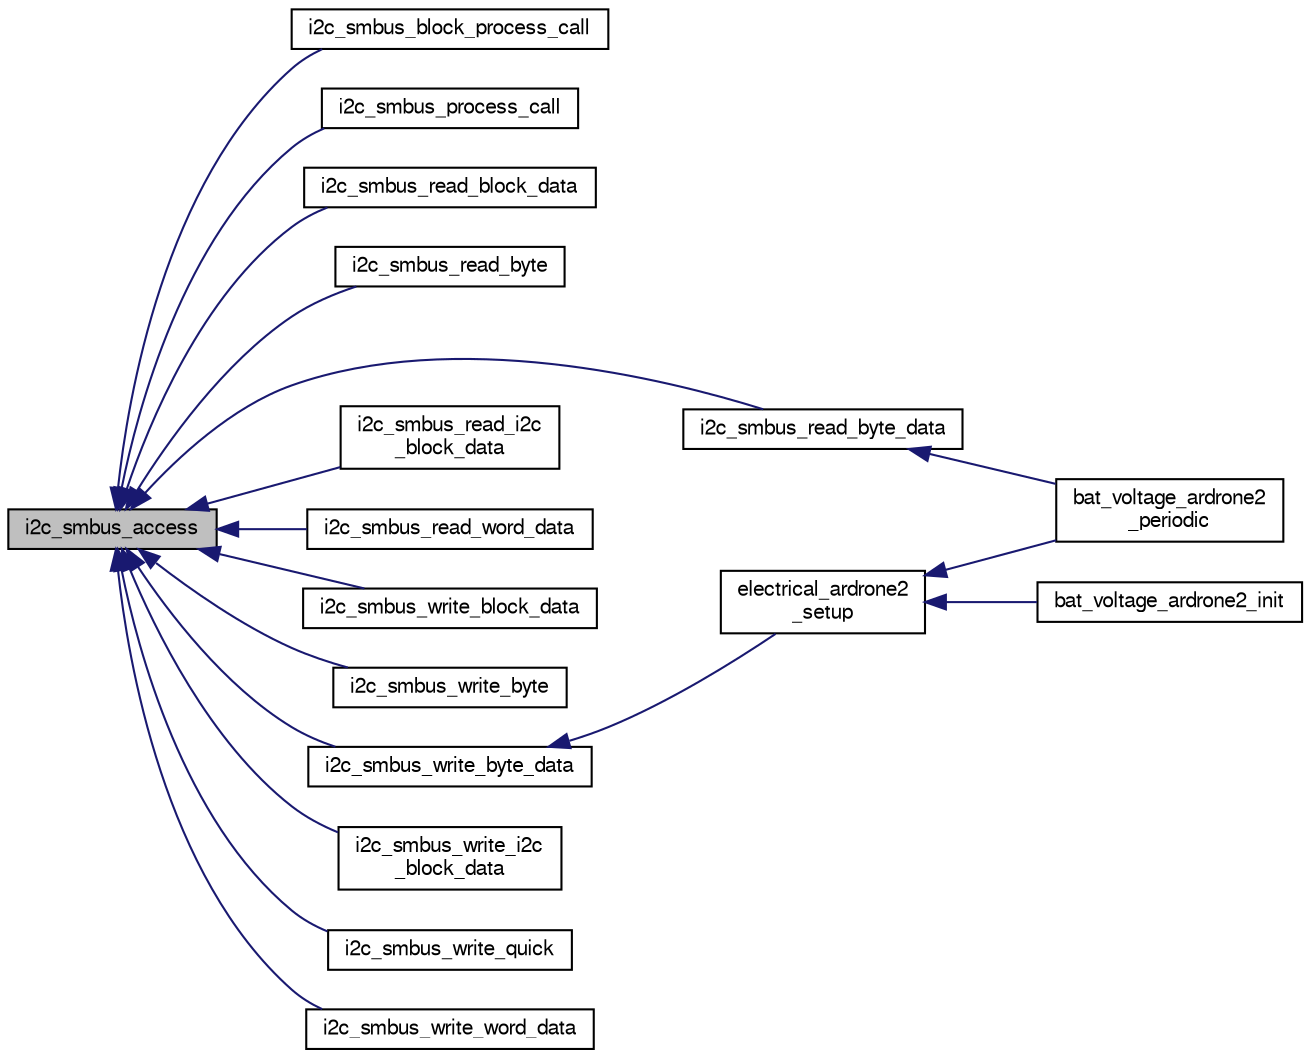 digraph "i2c_smbus_access"
{
  edge [fontname="FreeSans",fontsize="10",labelfontname="FreeSans",labelfontsize="10"];
  node [fontname="FreeSans",fontsize="10",shape=record];
  rankdir="LR";
  Node1 [label="i2c_smbus_access",height=0.2,width=0.4,color="black", fillcolor="grey75", style="filled", fontcolor="black"];
  Node1 -> Node2 [dir="back",color="midnightblue",fontsize="10",style="solid",fontname="FreeSans"];
  Node2 [label="i2c_smbus_block_process_call",height=0.2,width=0.4,color="black", fillcolor="white", style="filled",URL="$i2c__smbus_8h.html#a228bf66622e415ff283814eb2a0c0bd4"];
  Node1 -> Node3 [dir="back",color="midnightblue",fontsize="10",style="solid",fontname="FreeSans"];
  Node3 [label="i2c_smbus_process_call",height=0.2,width=0.4,color="black", fillcolor="white", style="filled",URL="$i2c__smbus_8h.html#aee4071fc6eed5b43b6b4a6f149295f56"];
  Node1 -> Node4 [dir="back",color="midnightblue",fontsize="10",style="solid",fontname="FreeSans"];
  Node4 [label="i2c_smbus_read_block_data",height=0.2,width=0.4,color="black", fillcolor="white", style="filled",URL="$i2c__smbus_8h.html#a112cdfa9a40942588462e8d52afc9d17"];
  Node1 -> Node5 [dir="back",color="midnightblue",fontsize="10",style="solid",fontname="FreeSans"];
  Node5 [label="i2c_smbus_read_byte",height=0.2,width=0.4,color="black", fillcolor="white", style="filled",URL="$i2c__smbus_8h.html#ae2dabf178f400a58b5ed3d2fbc97d08c"];
  Node1 -> Node6 [dir="back",color="midnightblue",fontsize="10",style="solid",fontname="FreeSans"];
  Node6 [label="i2c_smbus_read_byte_data",height=0.2,width=0.4,color="black", fillcolor="white", style="filled",URL="$i2c__smbus_8h.html#aea6f5d01ddd9b73cba89994e500e0f57"];
  Node6 -> Node7 [dir="back",color="midnightblue",fontsize="10",style="solid",fontname="FreeSans"];
  Node7 [label="bat_voltage_ardrone2\l_periodic",height=0.2,width=0.4,color="black", fillcolor="white", style="filled",URL="$bat__voltage__ardrone2_8h.html#a29f655da1d6e283a278fa280cc567b01"];
  Node1 -> Node8 [dir="back",color="midnightblue",fontsize="10",style="solid",fontname="FreeSans"];
  Node8 [label="i2c_smbus_read_i2c\l_block_data",height=0.2,width=0.4,color="black", fillcolor="white", style="filled",URL="$i2c__smbus_8h.html#ad1d9f5dc78129ff0052c1490a7b5544e"];
  Node1 -> Node9 [dir="back",color="midnightblue",fontsize="10",style="solid",fontname="FreeSans"];
  Node9 [label="i2c_smbus_read_word_data",height=0.2,width=0.4,color="black", fillcolor="white", style="filled",URL="$i2c__smbus_8h.html#a2fc8b808e6b5d3a2c0c00e2a61c13d2a"];
  Node1 -> Node10 [dir="back",color="midnightblue",fontsize="10",style="solid",fontname="FreeSans"];
  Node10 [label="i2c_smbus_write_block_data",height=0.2,width=0.4,color="black", fillcolor="white", style="filled",URL="$i2c__smbus_8h.html#af571f99938f0eb2d1427fa4cd09a6d65"];
  Node1 -> Node11 [dir="back",color="midnightblue",fontsize="10",style="solid",fontname="FreeSans"];
  Node11 [label="i2c_smbus_write_byte",height=0.2,width=0.4,color="black", fillcolor="white", style="filled",URL="$i2c__smbus_8h.html#aeaefdbc87e1f8c3e38174f9287421e1a"];
  Node1 -> Node12 [dir="back",color="midnightblue",fontsize="10",style="solid",fontname="FreeSans"];
  Node12 [label="i2c_smbus_write_byte_data",height=0.2,width=0.4,color="black", fillcolor="white", style="filled",URL="$i2c__smbus_8h.html#a77fd74b2c8d519ec584b44f182365f98"];
  Node12 -> Node13 [dir="back",color="midnightblue",fontsize="10",style="solid",fontname="FreeSans"];
  Node13 [label="electrical_ardrone2\l_setup",height=0.2,width=0.4,color="black", fillcolor="white", style="filled",URL="$bat__voltage__ardrone2_8c.html#a4ac53f6381d5f6f4c68a9a25aa9c4d10"];
  Node13 -> Node14 [dir="back",color="midnightblue",fontsize="10",style="solid",fontname="FreeSans"];
  Node14 [label="bat_voltage_ardrone2_init",height=0.2,width=0.4,color="black", fillcolor="white", style="filled",URL="$bat__voltage__ardrone2_8h.html#ab9af5b4a5c98f740f8a494b3e13b6b5c"];
  Node13 -> Node7 [dir="back",color="midnightblue",fontsize="10",style="solid",fontname="FreeSans"];
  Node1 -> Node15 [dir="back",color="midnightblue",fontsize="10",style="solid",fontname="FreeSans"];
  Node15 [label="i2c_smbus_write_i2c\l_block_data",height=0.2,width=0.4,color="black", fillcolor="white", style="filled",URL="$i2c__smbus_8h.html#a94f816962072337b44f68f45f2fda9a2"];
  Node1 -> Node16 [dir="back",color="midnightblue",fontsize="10",style="solid",fontname="FreeSans"];
  Node16 [label="i2c_smbus_write_quick",height=0.2,width=0.4,color="black", fillcolor="white", style="filled",URL="$i2c__smbus_8h.html#abd274f9e86bb3c7ce4de64791d243619"];
  Node1 -> Node17 [dir="back",color="midnightblue",fontsize="10",style="solid",fontname="FreeSans"];
  Node17 [label="i2c_smbus_write_word_data",height=0.2,width=0.4,color="black", fillcolor="white", style="filled",URL="$i2c__smbus_8h.html#a1b821c9a9a73bd719816e62ebb1da007"];
}
